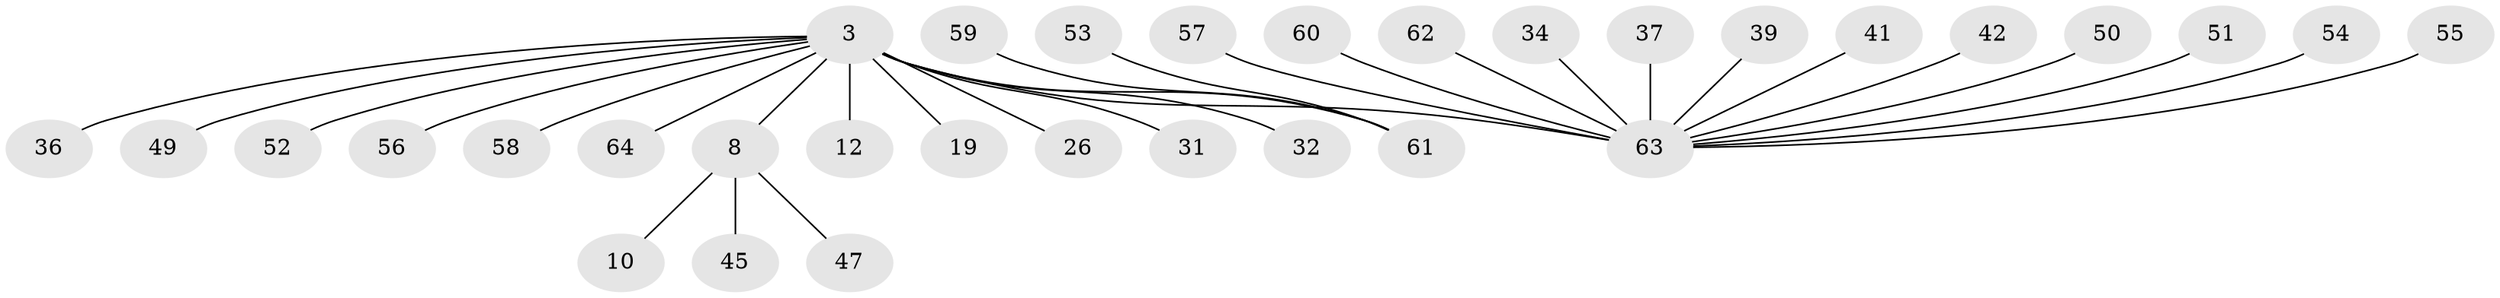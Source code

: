 // original degree distribution, {6: 0.015625, 3: 0.0625, 18: 0.015625, 4: 0.046875, 2: 0.1875, 8: 0.015625, 1: 0.625, 5: 0.015625, 9: 0.015625}
// Generated by graph-tools (version 1.1) at 2025/47/03/09/25 04:47:05]
// undirected, 32 vertices, 31 edges
graph export_dot {
graph [start="1"]
  node [color=gray90,style=filled];
  3;
  8 [super="+4"];
  10;
  12;
  19;
  26;
  31;
  32 [super="+23"];
  34;
  36;
  37;
  39;
  41;
  42;
  45;
  47 [super="+22"];
  49 [super="+11"];
  50 [super="+20"];
  51;
  52;
  53;
  54;
  55;
  56 [super="+48"];
  57 [super="+46"];
  58 [super="+35"];
  59;
  60;
  61 [super="+40"];
  62;
  63 [super="+28+33"];
  64 [super="+29"];
  3 -- 8 [weight=2];
  3 -- 12;
  3 -- 19;
  3 -- 26;
  3 -- 31;
  3 -- 36;
  3 -- 52;
  3 -- 61 [weight=2];
  3 -- 49;
  3 -- 63 [weight=3];
  3 -- 32;
  3 -- 64;
  3 -- 58;
  3 -- 56;
  8 -- 45;
  8 -- 10;
  8 -- 47;
  34 -- 63;
  37 -- 63;
  39 -- 63;
  41 -- 63;
  42 -- 63;
  50 -- 63;
  51 -- 63;
  53 -- 61;
  54 -- 63;
  55 -- 63;
  57 -- 63;
  59 -- 61;
  60 -- 63;
  62 -- 63;
}
